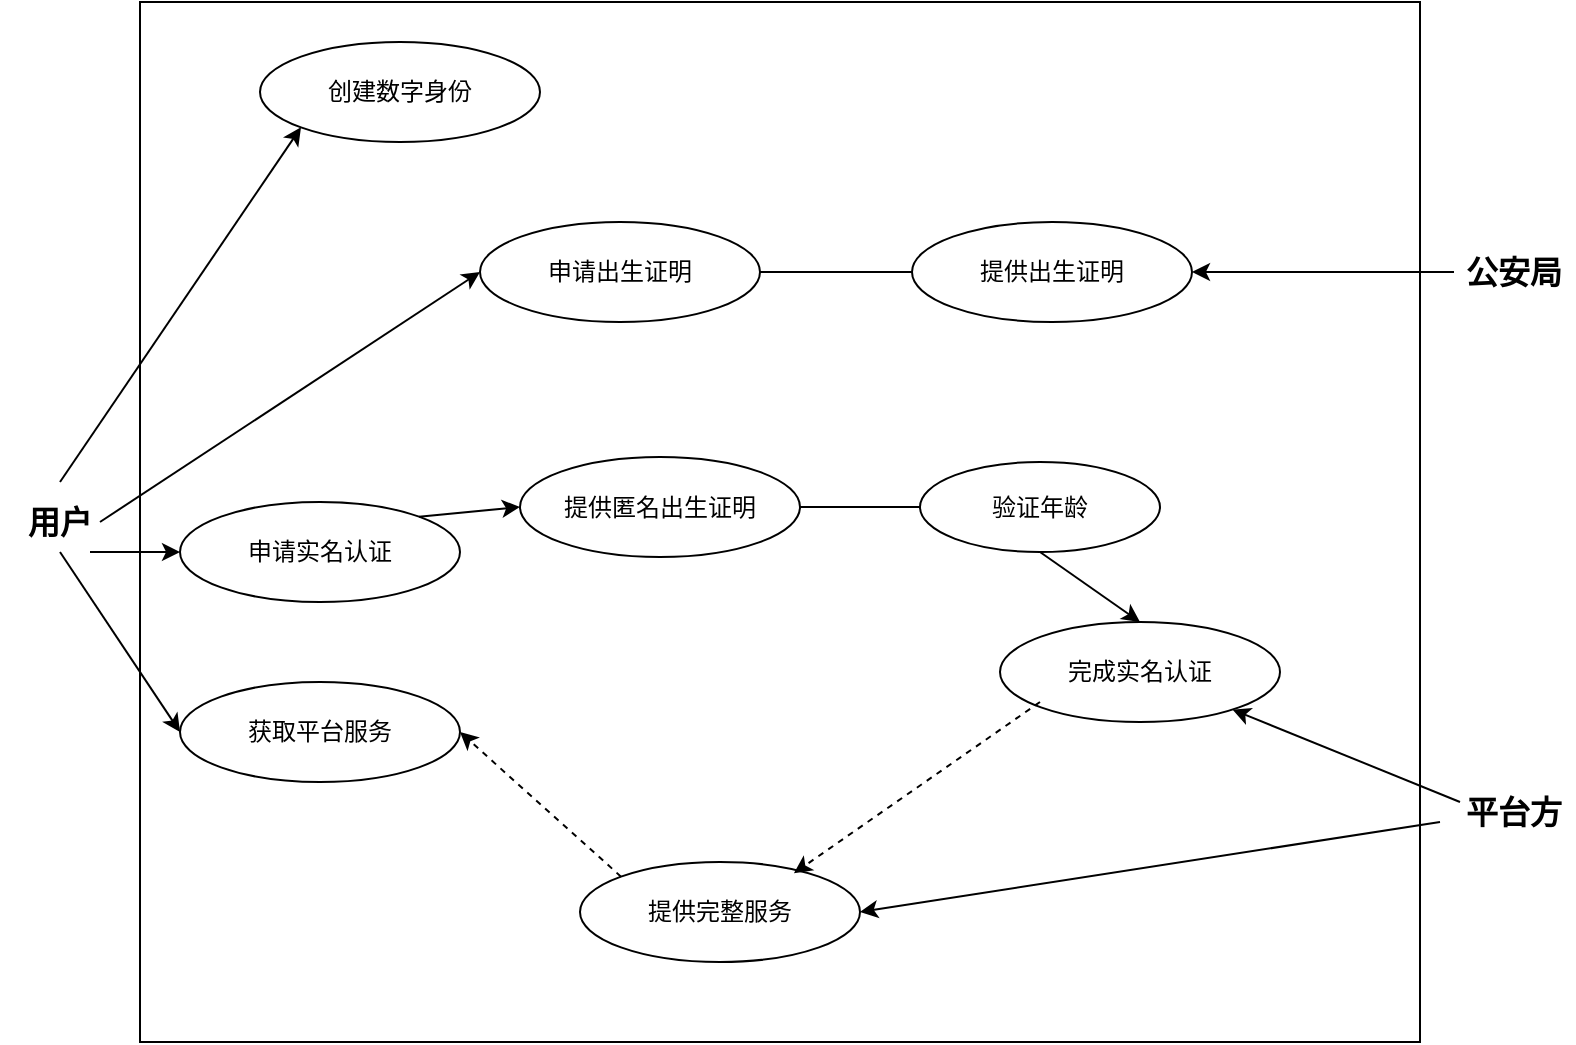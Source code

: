 <mxfile version="24.7.2" type="github">
  <diagram name="第 1 页" id="387ZmwOIjSYsajQP3Tgu">
    <mxGraphModel dx="1221" dy="759" grid="1" gridSize="10" guides="1" tooltips="1" connect="1" arrows="1" fold="1" page="1" pageScale="1" pageWidth="827" pageHeight="1169" math="0" shadow="0">
      <root>
        <mxCell id="0" />
        <mxCell id="1" parent="0" />
        <mxCell id="Wghm8ZU3T3H-v9woJHW6-5" value="" style="rounded=0;whiteSpace=wrap;html=1;" vertex="1" parent="1">
          <mxGeometry x="110" y="260" width="640" height="520" as="geometry" />
        </mxCell>
        <mxCell id="Wghm8ZU3T3H-v9woJHW6-6" value="&lt;b&gt;&lt;font style=&quot;font-size: 16px;&quot;&gt;用户&lt;/font&gt;&lt;/b&gt;" style="text;html=1;align=center;verticalAlign=middle;whiteSpace=wrap;rounded=0;" vertex="1" parent="1">
          <mxGeometry x="40" y="505" width="60" height="30" as="geometry" />
        </mxCell>
        <mxCell id="Wghm8ZU3T3H-v9woJHW6-7" value="创建数字身份" style="ellipse;whiteSpace=wrap;html=1;" vertex="1" parent="1">
          <mxGeometry x="170" y="280" width="140" height="50" as="geometry" />
        </mxCell>
        <mxCell id="Wghm8ZU3T3H-v9woJHW6-11" style="rounded=0;orthogonalLoop=1;jettySize=auto;html=1;endArrow=none;endFill=0;" edge="1" parent="1" source="Wghm8ZU3T3H-v9woJHW6-8" target="Wghm8ZU3T3H-v9woJHW6-9">
          <mxGeometry relative="1" as="geometry" />
        </mxCell>
        <mxCell id="Wghm8ZU3T3H-v9woJHW6-8" value="申请出生证明" style="ellipse;whiteSpace=wrap;html=1;" vertex="1" parent="1">
          <mxGeometry x="280" y="370" width="140" height="50" as="geometry" />
        </mxCell>
        <mxCell id="Wghm8ZU3T3H-v9woJHW6-9" value="提供出生证明" style="ellipse;whiteSpace=wrap;html=1;" vertex="1" parent="1">
          <mxGeometry x="496" y="370" width="140" height="50" as="geometry" />
        </mxCell>
        <mxCell id="Wghm8ZU3T3H-v9woJHW6-10" value="&lt;b&gt;&lt;font style=&quot;font-size: 16px;&quot;&gt;公安局&lt;/font&gt;&lt;/b&gt;" style="text;html=1;align=center;verticalAlign=middle;whiteSpace=wrap;rounded=0;" vertex="1" parent="1">
          <mxGeometry x="767" y="380" width="60" height="30" as="geometry" />
        </mxCell>
        <mxCell id="Wghm8ZU3T3H-v9woJHW6-13" value="申请实名认证" style="ellipse;whiteSpace=wrap;html=1;" vertex="1" parent="1">
          <mxGeometry x="130" y="510" width="140" height="50" as="geometry" />
        </mxCell>
        <mxCell id="Wghm8ZU3T3H-v9woJHW6-16" style="edgeStyle=orthogonalEdgeStyle;rounded=0;orthogonalLoop=1;jettySize=auto;html=1;endArrow=none;endFill=0;" edge="1" parent="1" source="Wghm8ZU3T3H-v9woJHW6-14" target="Wghm8ZU3T3H-v9woJHW6-15">
          <mxGeometry relative="1" as="geometry" />
        </mxCell>
        <mxCell id="Wghm8ZU3T3H-v9woJHW6-14" value="提供匿名出生证明" style="ellipse;whiteSpace=wrap;html=1;" vertex="1" parent="1">
          <mxGeometry x="300" y="487.5" width="140" height="50" as="geometry" />
        </mxCell>
        <mxCell id="Wghm8ZU3T3H-v9woJHW6-15" value="验证年龄" style="ellipse;whiteSpace=wrap;html=1;" vertex="1" parent="1">
          <mxGeometry x="500" y="490" width="120" height="45" as="geometry" />
        </mxCell>
        <mxCell id="Wghm8ZU3T3H-v9woJHW6-17" value="&lt;span style=&quot;font-size: 16px;&quot;&gt;&lt;b&gt;平台方&lt;/b&gt;&lt;/span&gt;" style="text;html=1;align=center;verticalAlign=middle;whiteSpace=wrap;rounded=0;" vertex="1" parent="1">
          <mxGeometry x="767" y="650" width="60" height="30" as="geometry" />
        </mxCell>
        <mxCell id="Wghm8ZU3T3H-v9woJHW6-18" value="完成实名认证" style="ellipse;whiteSpace=wrap;html=1;" vertex="1" parent="1">
          <mxGeometry x="540" y="570" width="140" height="50" as="geometry" />
        </mxCell>
        <mxCell id="Wghm8ZU3T3H-v9woJHW6-20" value="提供完整服务" style="ellipse;whiteSpace=wrap;html=1;" vertex="1" parent="1">
          <mxGeometry x="330" y="690" width="140" height="50" as="geometry" />
        </mxCell>
        <mxCell id="Wghm8ZU3T3H-v9woJHW6-21" value="" style="endArrow=classic;html=1;rounded=0;entryX=0;entryY=1;entryDx=0;entryDy=0;" edge="1" parent="1" target="Wghm8ZU3T3H-v9woJHW6-7">
          <mxGeometry width="50" height="50" relative="1" as="geometry">
            <mxPoint x="70" y="500" as="sourcePoint" />
            <mxPoint x="70" y="370" as="targetPoint" />
          </mxGeometry>
        </mxCell>
        <mxCell id="Wghm8ZU3T3H-v9woJHW6-22" value="" style="endArrow=classic;html=1;rounded=0;entryX=0;entryY=0.5;entryDx=0;entryDy=0;" edge="1" parent="1" target="Wghm8ZU3T3H-v9woJHW6-8">
          <mxGeometry width="50" height="50" relative="1" as="geometry">
            <mxPoint x="90" y="520" as="sourcePoint" />
            <mxPoint x="140" y="470" as="targetPoint" />
          </mxGeometry>
        </mxCell>
        <mxCell id="Wghm8ZU3T3H-v9woJHW6-24" value="" style="endArrow=classic;html=1;rounded=0;entryX=1;entryY=0.5;entryDx=0;entryDy=0;exitX=0;exitY=0.5;exitDx=0;exitDy=0;" edge="1" parent="1" source="Wghm8ZU3T3H-v9woJHW6-10" target="Wghm8ZU3T3H-v9woJHW6-9">
          <mxGeometry width="50" height="50" relative="1" as="geometry">
            <mxPoint x="770" y="420" as="sourcePoint" />
            <mxPoint x="820" y="370" as="targetPoint" />
          </mxGeometry>
        </mxCell>
        <mxCell id="Wghm8ZU3T3H-v9woJHW6-25" value="" style="endArrow=classic;html=1;rounded=0;entryX=0;entryY=0.5;entryDx=0;entryDy=0;exitX=0.75;exitY=1;exitDx=0;exitDy=0;" edge="1" parent="1" source="Wghm8ZU3T3H-v9woJHW6-6" target="Wghm8ZU3T3H-v9woJHW6-13">
          <mxGeometry width="50" height="50" relative="1" as="geometry">
            <mxPoint x="90" y="550" as="sourcePoint" />
            <mxPoint x="140" y="500" as="targetPoint" />
          </mxGeometry>
        </mxCell>
        <mxCell id="Wghm8ZU3T3H-v9woJHW6-26" value="" style="endArrow=classic;html=1;rounded=0;entryX=0;entryY=0.5;entryDx=0;entryDy=0;exitX=1;exitY=0;exitDx=0;exitDy=0;" edge="1" parent="1" source="Wghm8ZU3T3H-v9woJHW6-13" target="Wghm8ZU3T3H-v9woJHW6-14">
          <mxGeometry width="50" height="50" relative="1" as="geometry">
            <mxPoint x="270" y="550" as="sourcePoint" />
            <mxPoint x="320" y="500" as="targetPoint" />
          </mxGeometry>
        </mxCell>
        <mxCell id="Wghm8ZU3T3H-v9woJHW6-27" value="" style="endArrow=classic;html=1;rounded=0;entryX=0.5;entryY=0;entryDx=0;entryDy=0;exitX=0.5;exitY=1;exitDx=0;exitDy=0;" edge="1" parent="1" source="Wghm8ZU3T3H-v9woJHW6-15" target="Wghm8ZU3T3H-v9woJHW6-18">
          <mxGeometry width="50" height="50" relative="1" as="geometry">
            <mxPoint x="600" y="530" as="sourcePoint" />
            <mxPoint x="650" y="480" as="targetPoint" />
          </mxGeometry>
        </mxCell>
        <mxCell id="Wghm8ZU3T3H-v9woJHW6-28" value="" style="endArrow=classic;html=1;rounded=0;entryX=1;entryY=0.5;entryDx=0;entryDy=0;" edge="1" parent="1" target="Wghm8ZU3T3H-v9woJHW6-20">
          <mxGeometry width="50" height="50" relative="1" as="geometry">
            <mxPoint x="760" y="670" as="sourcePoint" />
            <mxPoint x="810" y="620" as="targetPoint" />
          </mxGeometry>
        </mxCell>
        <mxCell id="Wghm8ZU3T3H-v9woJHW6-29" value="" style="endArrow=classic;html=1;rounded=0;" edge="1" parent="1" target="Wghm8ZU3T3H-v9woJHW6-18">
          <mxGeometry width="50" height="50" relative="1" as="geometry">
            <mxPoint x="770" y="660" as="sourcePoint" />
            <mxPoint x="820" y="610" as="targetPoint" />
          </mxGeometry>
        </mxCell>
        <mxCell id="Wghm8ZU3T3H-v9woJHW6-30" value="" style="endArrow=classic;html=1;rounded=0;entryX=0.764;entryY=0.113;entryDx=0;entryDy=0;entryPerimeter=0;dashed=1;" edge="1" parent="1" target="Wghm8ZU3T3H-v9woJHW6-20">
          <mxGeometry width="50" height="50" relative="1" as="geometry">
            <mxPoint x="560" y="610" as="sourcePoint" />
            <mxPoint x="610" y="560" as="targetPoint" />
          </mxGeometry>
        </mxCell>
        <mxCell id="Wghm8ZU3T3H-v9woJHW6-31" value="" style="endArrow=classic;html=1;rounded=0;dashed=1;exitX=0;exitY=0;exitDx=0;exitDy=0;entryX=1;entryY=0.5;entryDx=0;entryDy=0;" edge="1" parent="1" source="Wghm8ZU3T3H-v9woJHW6-20" target="Wghm8ZU3T3H-v9woJHW6-32">
          <mxGeometry width="50" height="50" relative="1" as="geometry">
            <mxPoint x="540" y="840" as="sourcePoint" />
            <mxPoint x="280" y="670" as="targetPoint" />
          </mxGeometry>
        </mxCell>
        <mxCell id="Wghm8ZU3T3H-v9woJHW6-32" value="获取平台服务" style="ellipse;whiteSpace=wrap;html=1;" vertex="1" parent="1">
          <mxGeometry x="130" y="600" width="140" height="50" as="geometry" />
        </mxCell>
        <mxCell id="Wghm8ZU3T3H-v9woJHW6-33" value="" style="endArrow=classic;html=1;rounded=0;entryX=0;entryY=0.5;entryDx=0;entryDy=0;exitX=0.5;exitY=1;exitDx=0;exitDy=0;" edge="1" parent="1" source="Wghm8ZU3T3H-v9woJHW6-6" target="Wghm8ZU3T3H-v9woJHW6-32">
          <mxGeometry width="50" height="50" relative="1" as="geometry">
            <mxPoint x="390" y="550" as="sourcePoint" />
            <mxPoint x="440" y="500" as="targetPoint" />
          </mxGeometry>
        </mxCell>
      </root>
    </mxGraphModel>
  </diagram>
</mxfile>
